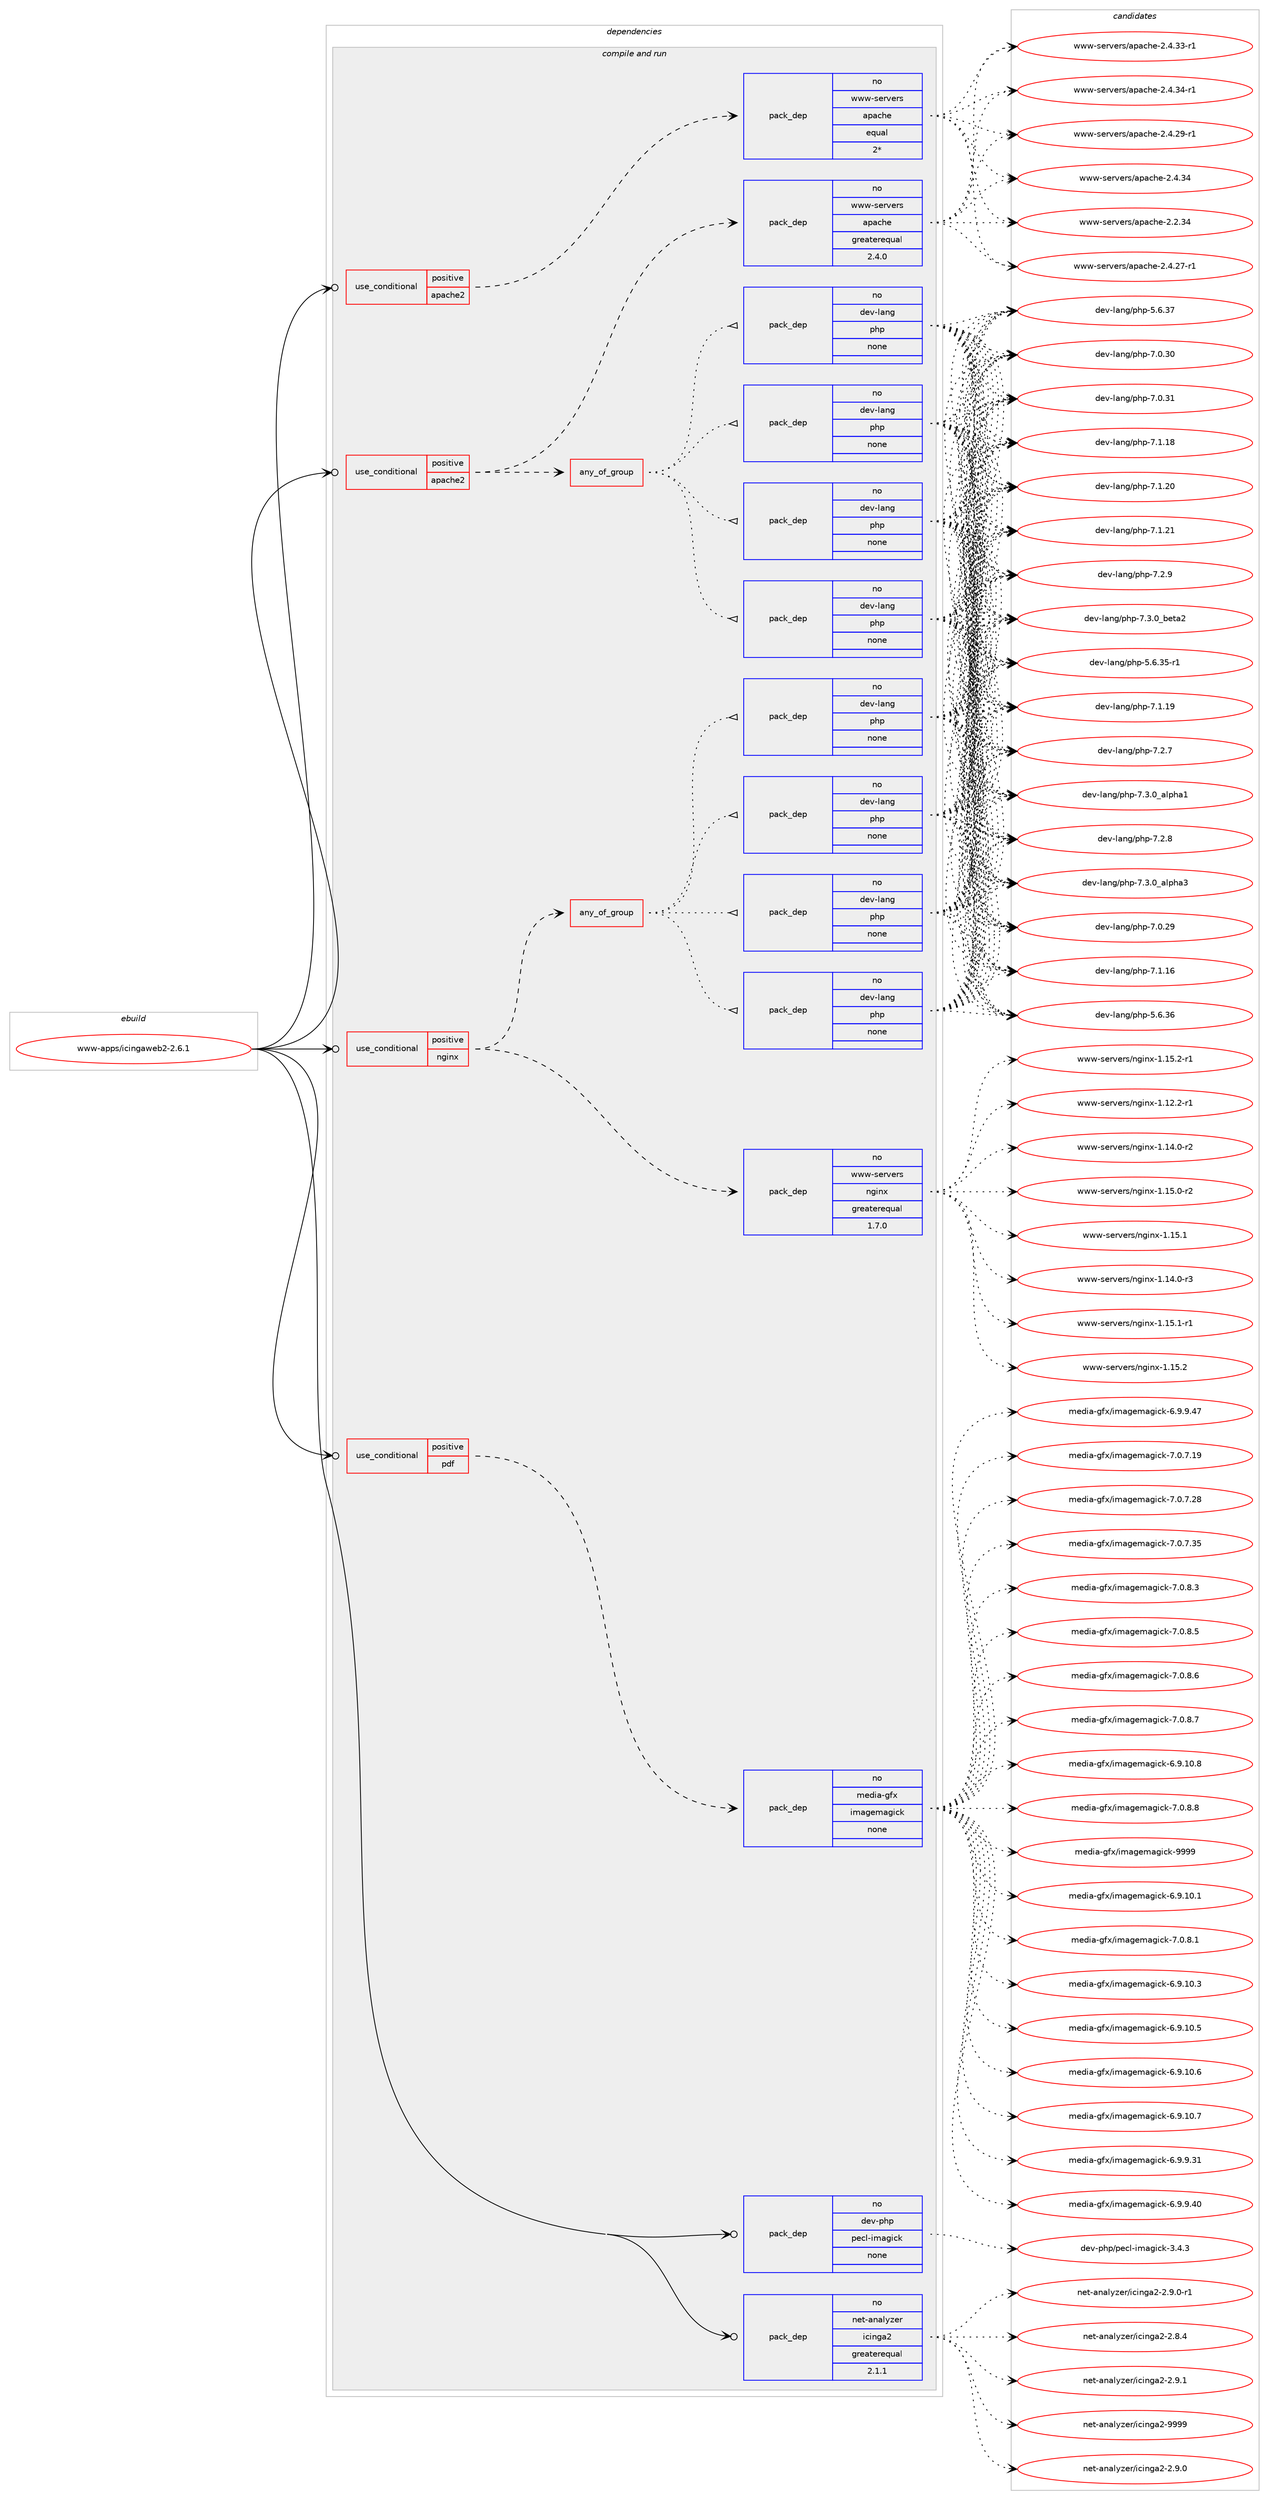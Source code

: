 digraph prolog {

# *************
# Graph options
# *************

newrank=true;
concentrate=true;
compound=true;
graph [rankdir=LR,fontname=Helvetica,fontsize=10,ranksep=1.5];#, ranksep=2.5, nodesep=0.2];
edge  [arrowhead=vee];
node  [fontname=Helvetica,fontsize=10];

# **********
# The ebuild
# **********

subgraph cluster_leftcol {
color=gray;
rank=same;
label=<<i>ebuild</i>>;
id [label="www-apps/icingaweb2-2.6.1", color=red, width=4, href="../www-apps/icingaweb2-2.6.1.svg"];
}

# ****************
# The dependencies
# ****************

subgraph cluster_midcol {
color=gray;
label=<<i>dependencies</i>>;
subgraph cluster_compile {
fillcolor="#eeeeee";
style=filled;
label=<<i>compile</i>>;
}
subgraph cluster_compileandrun {
fillcolor="#eeeeee";
style=filled;
label=<<i>compile and run</i>>;
subgraph cond297 {
dependency2219 [label=<<TABLE BORDER="0" CELLBORDER="1" CELLSPACING="0" CELLPADDING="4"><TR><TD ROWSPAN="3" CELLPADDING="10">use_conditional</TD></TR><TR><TD>positive</TD></TR><TR><TD>apache2</TD></TR></TABLE>>, shape=none, color=red];
subgraph pack1781 {
dependency2220 [label=<<TABLE BORDER="0" CELLBORDER="1" CELLSPACING="0" CELLPADDING="4" WIDTH="220"><TR><TD ROWSPAN="6" CELLPADDING="30">pack_dep</TD></TR><TR><TD WIDTH="110">no</TD></TR><TR><TD>www-servers</TD></TR><TR><TD>apache</TD></TR><TR><TD>equal</TD></TR><TR><TD>2*</TD></TR></TABLE>>, shape=none, color=blue];
}
dependency2219:e -> dependency2220:w [weight=20,style="dashed",arrowhead="vee"];
}
id:e -> dependency2219:w [weight=20,style="solid",arrowhead="odotvee"];
subgraph cond298 {
dependency2221 [label=<<TABLE BORDER="0" CELLBORDER="1" CELLSPACING="0" CELLPADDING="4"><TR><TD ROWSPAN="3" CELLPADDING="10">use_conditional</TD></TR><TR><TD>positive</TD></TR><TR><TD>apache2</TD></TR></TABLE>>, shape=none, color=red];
subgraph pack1782 {
dependency2222 [label=<<TABLE BORDER="0" CELLBORDER="1" CELLSPACING="0" CELLPADDING="4" WIDTH="220"><TR><TD ROWSPAN="6" CELLPADDING="30">pack_dep</TD></TR><TR><TD WIDTH="110">no</TD></TR><TR><TD>www-servers</TD></TR><TR><TD>apache</TD></TR><TR><TD>greaterequal</TD></TR><TR><TD>2.4.0</TD></TR></TABLE>>, shape=none, color=blue];
}
dependency2221:e -> dependency2222:w [weight=20,style="dashed",arrowhead="vee"];
subgraph any143 {
dependency2223 [label=<<TABLE BORDER="0" CELLBORDER="1" CELLSPACING="0" CELLPADDING="4"><TR><TD CELLPADDING="10">any_of_group</TD></TR></TABLE>>, shape=none, color=red];subgraph pack1783 {
dependency2224 [label=<<TABLE BORDER="0" CELLBORDER="1" CELLSPACING="0" CELLPADDING="4" WIDTH="220"><TR><TD ROWSPAN="6" CELLPADDING="30">pack_dep</TD></TR><TR><TD WIDTH="110">no</TD></TR><TR><TD>dev-lang</TD></TR><TR><TD>php</TD></TR><TR><TD>none</TD></TR><TR><TD></TD></TR></TABLE>>, shape=none, color=blue];
}
dependency2223:e -> dependency2224:w [weight=20,style="dotted",arrowhead="oinv"];
subgraph pack1784 {
dependency2225 [label=<<TABLE BORDER="0" CELLBORDER="1" CELLSPACING="0" CELLPADDING="4" WIDTH="220"><TR><TD ROWSPAN="6" CELLPADDING="30">pack_dep</TD></TR><TR><TD WIDTH="110">no</TD></TR><TR><TD>dev-lang</TD></TR><TR><TD>php</TD></TR><TR><TD>none</TD></TR><TR><TD></TD></TR></TABLE>>, shape=none, color=blue];
}
dependency2223:e -> dependency2225:w [weight=20,style="dotted",arrowhead="oinv"];
subgraph pack1785 {
dependency2226 [label=<<TABLE BORDER="0" CELLBORDER="1" CELLSPACING="0" CELLPADDING="4" WIDTH="220"><TR><TD ROWSPAN="6" CELLPADDING="30">pack_dep</TD></TR><TR><TD WIDTH="110">no</TD></TR><TR><TD>dev-lang</TD></TR><TR><TD>php</TD></TR><TR><TD>none</TD></TR><TR><TD></TD></TR></TABLE>>, shape=none, color=blue];
}
dependency2223:e -> dependency2226:w [weight=20,style="dotted",arrowhead="oinv"];
subgraph pack1786 {
dependency2227 [label=<<TABLE BORDER="0" CELLBORDER="1" CELLSPACING="0" CELLPADDING="4" WIDTH="220"><TR><TD ROWSPAN="6" CELLPADDING="30">pack_dep</TD></TR><TR><TD WIDTH="110">no</TD></TR><TR><TD>dev-lang</TD></TR><TR><TD>php</TD></TR><TR><TD>none</TD></TR><TR><TD></TD></TR></TABLE>>, shape=none, color=blue];
}
dependency2223:e -> dependency2227:w [weight=20,style="dotted",arrowhead="oinv"];
}
dependency2221:e -> dependency2223:w [weight=20,style="dashed",arrowhead="vee"];
}
id:e -> dependency2221:w [weight=20,style="solid",arrowhead="odotvee"];
subgraph cond299 {
dependency2228 [label=<<TABLE BORDER="0" CELLBORDER="1" CELLSPACING="0" CELLPADDING="4"><TR><TD ROWSPAN="3" CELLPADDING="10">use_conditional</TD></TR><TR><TD>positive</TD></TR><TR><TD>nginx</TD></TR></TABLE>>, shape=none, color=red];
subgraph pack1787 {
dependency2229 [label=<<TABLE BORDER="0" CELLBORDER="1" CELLSPACING="0" CELLPADDING="4" WIDTH="220"><TR><TD ROWSPAN="6" CELLPADDING="30">pack_dep</TD></TR><TR><TD WIDTH="110">no</TD></TR><TR><TD>www-servers</TD></TR><TR><TD>nginx</TD></TR><TR><TD>greaterequal</TD></TR><TR><TD>1.7.0</TD></TR></TABLE>>, shape=none, color=blue];
}
dependency2228:e -> dependency2229:w [weight=20,style="dashed",arrowhead="vee"];
subgraph any144 {
dependency2230 [label=<<TABLE BORDER="0" CELLBORDER="1" CELLSPACING="0" CELLPADDING="4"><TR><TD CELLPADDING="10">any_of_group</TD></TR></TABLE>>, shape=none, color=red];subgraph pack1788 {
dependency2231 [label=<<TABLE BORDER="0" CELLBORDER="1" CELLSPACING="0" CELLPADDING="4" WIDTH="220"><TR><TD ROWSPAN="6" CELLPADDING="30">pack_dep</TD></TR><TR><TD WIDTH="110">no</TD></TR><TR><TD>dev-lang</TD></TR><TR><TD>php</TD></TR><TR><TD>none</TD></TR><TR><TD></TD></TR></TABLE>>, shape=none, color=blue];
}
dependency2230:e -> dependency2231:w [weight=20,style="dotted",arrowhead="oinv"];
subgraph pack1789 {
dependency2232 [label=<<TABLE BORDER="0" CELLBORDER="1" CELLSPACING="0" CELLPADDING="4" WIDTH="220"><TR><TD ROWSPAN="6" CELLPADDING="30">pack_dep</TD></TR><TR><TD WIDTH="110">no</TD></TR><TR><TD>dev-lang</TD></TR><TR><TD>php</TD></TR><TR><TD>none</TD></TR><TR><TD></TD></TR></TABLE>>, shape=none, color=blue];
}
dependency2230:e -> dependency2232:w [weight=20,style="dotted",arrowhead="oinv"];
subgraph pack1790 {
dependency2233 [label=<<TABLE BORDER="0" CELLBORDER="1" CELLSPACING="0" CELLPADDING="4" WIDTH="220"><TR><TD ROWSPAN="6" CELLPADDING="30">pack_dep</TD></TR><TR><TD WIDTH="110">no</TD></TR><TR><TD>dev-lang</TD></TR><TR><TD>php</TD></TR><TR><TD>none</TD></TR><TR><TD></TD></TR></TABLE>>, shape=none, color=blue];
}
dependency2230:e -> dependency2233:w [weight=20,style="dotted",arrowhead="oinv"];
subgraph pack1791 {
dependency2234 [label=<<TABLE BORDER="0" CELLBORDER="1" CELLSPACING="0" CELLPADDING="4" WIDTH="220"><TR><TD ROWSPAN="6" CELLPADDING="30">pack_dep</TD></TR><TR><TD WIDTH="110">no</TD></TR><TR><TD>dev-lang</TD></TR><TR><TD>php</TD></TR><TR><TD>none</TD></TR><TR><TD></TD></TR></TABLE>>, shape=none, color=blue];
}
dependency2230:e -> dependency2234:w [weight=20,style="dotted",arrowhead="oinv"];
}
dependency2228:e -> dependency2230:w [weight=20,style="dashed",arrowhead="vee"];
}
id:e -> dependency2228:w [weight=20,style="solid",arrowhead="odotvee"];
subgraph cond300 {
dependency2235 [label=<<TABLE BORDER="0" CELLBORDER="1" CELLSPACING="0" CELLPADDING="4"><TR><TD ROWSPAN="3" CELLPADDING="10">use_conditional</TD></TR><TR><TD>positive</TD></TR><TR><TD>pdf</TD></TR></TABLE>>, shape=none, color=red];
subgraph pack1792 {
dependency2236 [label=<<TABLE BORDER="0" CELLBORDER="1" CELLSPACING="0" CELLPADDING="4" WIDTH="220"><TR><TD ROWSPAN="6" CELLPADDING="30">pack_dep</TD></TR><TR><TD WIDTH="110">no</TD></TR><TR><TD>media-gfx</TD></TR><TR><TD>imagemagick</TD></TR><TR><TD>none</TD></TR><TR><TD></TD></TR></TABLE>>, shape=none, color=blue];
}
dependency2235:e -> dependency2236:w [weight=20,style="dashed",arrowhead="vee"];
}
id:e -> dependency2235:w [weight=20,style="solid",arrowhead="odotvee"];
subgraph pack1793 {
dependency2237 [label=<<TABLE BORDER="0" CELLBORDER="1" CELLSPACING="0" CELLPADDING="4" WIDTH="220"><TR><TD ROWSPAN="6" CELLPADDING="30">pack_dep</TD></TR><TR><TD WIDTH="110">no</TD></TR><TR><TD>dev-php</TD></TR><TR><TD>pecl-imagick</TD></TR><TR><TD>none</TD></TR><TR><TD></TD></TR></TABLE>>, shape=none, color=blue];
}
id:e -> dependency2237:w [weight=20,style="solid",arrowhead="odotvee"];
subgraph pack1794 {
dependency2238 [label=<<TABLE BORDER="0" CELLBORDER="1" CELLSPACING="0" CELLPADDING="4" WIDTH="220"><TR><TD ROWSPAN="6" CELLPADDING="30">pack_dep</TD></TR><TR><TD WIDTH="110">no</TD></TR><TR><TD>net-analyzer</TD></TR><TR><TD>icinga2</TD></TR><TR><TD>greaterequal</TD></TR><TR><TD>2.1.1</TD></TR></TABLE>>, shape=none, color=blue];
}
id:e -> dependency2238:w [weight=20,style="solid",arrowhead="odotvee"];
}
subgraph cluster_run {
fillcolor="#eeeeee";
style=filled;
label=<<i>run</i>>;
}
}

# **************
# The candidates
# **************

subgraph cluster_choices {
rank=same;
color=gray;
label=<<i>candidates</i>>;

subgraph choice1781 {
color=black;
nodesep=1;
choice1191191194511510111411810111411547971129799104101455046524650574511449 [label="www-servers/apache-2.4.29-r1", color=red, width=4,href="../www-servers/apache-2.4.29-r1.svg"];
choice119119119451151011141181011141154797112979910410145504652465152 [label="www-servers/apache-2.4.34", color=red, width=4,href="../www-servers/apache-2.4.34.svg"];
choice119119119451151011141181011141154797112979910410145504650465152 [label="www-servers/apache-2.2.34", color=red, width=4,href="../www-servers/apache-2.2.34.svg"];
choice1191191194511510111411810111411547971129799104101455046524650554511449 [label="www-servers/apache-2.4.27-r1", color=red, width=4,href="../www-servers/apache-2.4.27-r1.svg"];
choice1191191194511510111411810111411547971129799104101455046524651514511449 [label="www-servers/apache-2.4.33-r1", color=red, width=4,href="../www-servers/apache-2.4.33-r1.svg"];
choice1191191194511510111411810111411547971129799104101455046524651524511449 [label="www-servers/apache-2.4.34-r1", color=red, width=4,href="../www-servers/apache-2.4.34-r1.svg"];
dependency2220:e -> choice1191191194511510111411810111411547971129799104101455046524650574511449:w [style=dotted,weight="100"];
dependency2220:e -> choice119119119451151011141181011141154797112979910410145504652465152:w [style=dotted,weight="100"];
dependency2220:e -> choice119119119451151011141181011141154797112979910410145504650465152:w [style=dotted,weight="100"];
dependency2220:e -> choice1191191194511510111411810111411547971129799104101455046524650554511449:w [style=dotted,weight="100"];
dependency2220:e -> choice1191191194511510111411810111411547971129799104101455046524651514511449:w [style=dotted,weight="100"];
dependency2220:e -> choice1191191194511510111411810111411547971129799104101455046524651524511449:w [style=dotted,weight="100"];
}
subgraph choice1782 {
color=black;
nodesep=1;
choice1191191194511510111411810111411547971129799104101455046524650574511449 [label="www-servers/apache-2.4.29-r1", color=red, width=4,href="../www-servers/apache-2.4.29-r1.svg"];
choice119119119451151011141181011141154797112979910410145504652465152 [label="www-servers/apache-2.4.34", color=red, width=4,href="../www-servers/apache-2.4.34.svg"];
choice119119119451151011141181011141154797112979910410145504650465152 [label="www-servers/apache-2.2.34", color=red, width=4,href="../www-servers/apache-2.2.34.svg"];
choice1191191194511510111411810111411547971129799104101455046524650554511449 [label="www-servers/apache-2.4.27-r1", color=red, width=4,href="../www-servers/apache-2.4.27-r1.svg"];
choice1191191194511510111411810111411547971129799104101455046524651514511449 [label="www-servers/apache-2.4.33-r1", color=red, width=4,href="../www-servers/apache-2.4.33-r1.svg"];
choice1191191194511510111411810111411547971129799104101455046524651524511449 [label="www-servers/apache-2.4.34-r1", color=red, width=4,href="../www-servers/apache-2.4.34-r1.svg"];
dependency2222:e -> choice1191191194511510111411810111411547971129799104101455046524650574511449:w [style=dotted,weight="100"];
dependency2222:e -> choice119119119451151011141181011141154797112979910410145504652465152:w [style=dotted,weight="100"];
dependency2222:e -> choice119119119451151011141181011141154797112979910410145504650465152:w [style=dotted,weight="100"];
dependency2222:e -> choice1191191194511510111411810111411547971129799104101455046524650554511449:w [style=dotted,weight="100"];
dependency2222:e -> choice1191191194511510111411810111411547971129799104101455046524651514511449:w [style=dotted,weight="100"];
dependency2222:e -> choice1191191194511510111411810111411547971129799104101455046524651524511449:w [style=dotted,weight="100"];
}
subgraph choice1783 {
color=black;
nodesep=1;
choice100101118451089711010347112104112455346544651534511449 [label="dev-lang/php-5.6.35-r1", color=red, width=4,href="../dev-lang/php-5.6.35-r1.svg"];
choice10010111845108971101034711210411245554649464957 [label="dev-lang/php-7.1.19", color=red, width=4,href="../dev-lang/php-7.1.19.svg"];
choice100101118451089711010347112104112455546504655 [label="dev-lang/php-7.2.7", color=red, width=4,href="../dev-lang/php-7.2.7.svg"];
choice10010111845108971101034711210411245554651464895971081121049749 [label="dev-lang/php-7.3.0_alpha1", color=red, width=4,href="../dev-lang/php-7.3.0_alpha1.svg"];
choice100101118451089711010347112104112455546504656 [label="dev-lang/php-7.2.8", color=red, width=4,href="../dev-lang/php-7.2.8.svg"];
choice10010111845108971101034711210411245554651464895971081121049751 [label="dev-lang/php-7.3.0_alpha3", color=red, width=4,href="../dev-lang/php-7.3.0_alpha3.svg"];
choice10010111845108971101034711210411245554648465057 [label="dev-lang/php-7.0.29", color=red, width=4,href="../dev-lang/php-7.0.29.svg"];
choice10010111845108971101034711210411245554649464954 [label="dev-lang/php-7.1.16", color=red, width=4,href="../dev-lang/php-7.1.16.svg"];
choice10010111845108971101034711210411245534654465154 [label="dev-lang/php-5.6.36", color=red, width=4,href="../dev-lang/php-5.6.36.svg"];
choice10010111845108971101034711210411245534654465155 [label="dev-lang/php-5.6.37", color=red, width=4,href="../dev-lang/php-5.6.37.svg"];
choice10010111845108971101034711210411245554648465148 [label="dev-lang/php-7.0.30", color=red, width=4,href="../dev-lang/php-7.0.30.svg"];
choice10010111845108971101034711210411245554648465149 [label="dev-lang/php-7.0.31", color=red, width=4,href="../dev-lang/php-7.0.31.svg"];
choice10010111845108971101034711210411245554649464956 [label="dev-lang/php-7.1.18", color=red, width=4,href="../dev-lang/php-7.1.18.svg"];
choice10010111845108971101034711210411245554649465048 [label="dev-lang/php-7.1.20", color=red, width=4,href="../dev-lang/php-7.1.20.svg"];
choice10010111845108971101034711210411245554649465049 [label="dev-lang/php-7.1.21", color=red, width=4,href="../dev-lang/php-7.1.21.svg"];
choice100101118451089711010347112104112455546504657 [label="dev-lang/php-7.2.9", color=red, width=4,href="../dev-lang/php-7.2.9.svg"];
choice10010111845108971101034711210411245554651464895981011169750 [label="dev-lang/php-7.3.0_beta2", color=red, width=4,href="../dev-lang/php-7.3.0_beta2.svg"];
dependency2224:e -> choice100101118451089711010347112104112455346544651534511449:w [style=dotted,weight="100"];
dependency2224:e -> choice10010111845108971101034711210411245554649464957:w [style=dotted,weight="100"];
dependency2224:e -> choice100101118451089711010347112104112455546504655:w [style=dotted,weight="100"];
dependency2224:e -> choice10010111845108971101034711210411245554651464895971081121049749:w [style=dotted,weight="100"];
dependency2224:e -> choice100101118451089711010347112104112455546504656:w [style=dotted,weight="100"];
dependency2224:e -> choice10010111845108971101034711210411245554651464895971081121049751:w [style=dotted,weight="100"];
dependency2224:e -> choice10010111845108971101034711210411245554648465057:w [style=dotted,weight="100"];
dependency2224:e -> choice10010111845108971101034711210411245554649464954:w [style=dotted,weight="100"];
dependency2224:e -> choice10010111845108971101034711210411245534654465154:w [style=dotted,weight="100"];
dependency2224:e -> choice10010111845108971101034711210411245534654465155:w [style=dotted,weight="100"];
dependency2224:e -> choice10010111845108971101034711210411245554648465148:w [style=dotted,weight="100"];
dependency2224:e -> choice10010111845108971101034711210411245554648465149:w [style=dotted,weight="100"];
dependency2224:e -> choice10010111845108971101034711210411245554649464956:w [style=dotted,weight="100"];
dependency2224:e -> choice10010111845108971101034711210411245554649465048:w [style=dotted,weight="100"];
dependency2224:e -> choice10010111845108971101034711210411245554649465049:w [style=dotted,weight="100"];
dependency2224:e -> choice100101118451089711010347112104112455546504657:w [style=dotted,weight="100"];
dependency2224:e -> choice10010111845108971101034711210411245554651464895981011169750:w [style=dotted,weight="100"];
}
subgraph choice1784 {
color=black;
nodesep=1;
choice100101118451089711010347112104112455346544651534511449 [label="dev-lang/php-5.6.35-r1", color=red, width=4,href="../dev-lang/php-5.6.35-r1.svg"];
choice10010111845108971101034711210411245554649464957 [label="dev-lang/php-7.1.19", color=red, width=4,href="../dev-lang/php-7.1.19.svg"];
choice100101118451089711010347112104112455546504655 [label="dev-lang/php-7.2.7", color=red, width=4,href="../dev-lang/php-7.2.7.svg"];
choice10010111845108971101034711210411245554651464895971081121049749 [label="dev-lang/php-7.3.0_alpha1", color=red, width=4,href="../dev-lang/php-7.3.0_alpha1.svg"];
choice100101118451089711010347112104112455546504656 [label="dev-lang/php-7.2.8", color=red, width=4,href="../dev-lang/php-7.2.8.svg"];
choice10010111845108971101034711210411245554651464895971081121049751 [label="dev-lang/php-7.3.0_alpha3", color=red, width=4,href="../dev-lang/php-7.3.0_alpha3.svg"];
choice10010111845108971101034711210411245554648465057 [label="dev-lang/php-7.0.29", color=red, width=4,href="../dev-lang/php-7.0.29.svg"];
choice10010111845108971101034711210411245554649464954 [label="dev-lang/php-7.1.16", color=red, width=4,href="../dev-lang/php-7.1.16.svg"];
choice10010111845108971101034711210411245534654465154 [label="dev-lang/php-5.6.36", color=red, width=4,href="../dev-lang/php-5.6.36.svg"];
choice10010111845108971101034711210411245534654465155 [label="dev-lang/php-5.6.37", color=red, width=4,href="../dev-lang/php-5.6.37.svg"];
choice10010111845108971101034711210411245554648465148 [label="dev-lang/php-7.0.30", color=red, width=4,href="../dev-lang/php-7.0.30.svg"];
choice10010111845108971101034711210411245554648465149 [label="dev-lang/php-7.0.31", color=red, width=4,href="../dev-lang/php-7.0.31.svg"];
choice10010111845108971101034711210411245554649464956 [label="dev-lang/php-7.1.18", color=red, width=4,href="../dev-lang/php-7.1.18.svg"];
choice10010111845108971101034711210411245554649465048 [label="dev-lang/php-7.1.20", color=red, width=4,href="../dev-lang/php-7.1.20.svg"];
choice10010111845108971101034711210411245554649465049 [label="dev-lang/php-7.1.21", color=red, width=4,href="../dev-lang/php-7.1.21.svg"];
choice100101118451089711010347112104112455546504657 [label="dev-lang/php-7.2.9", color=red, width=4,href="../dev-lang/php-7.2.9.svg"];
choice10010111845108971101034711210411245554651464895981011169750 [label="dev-lang/php-7.3.0_beta2", color=red, width=4,href="../dev-lang/php-7.3.0_beta2.svg"];
dependency2225:e -> choice100101118451089711010347112104112455346544651534511449:w [style=dotted,weight="100"];
dependency2225:e -> choice10010111845108971101034711210411245554649464957:w [style=dotted,weight="100"];
dependency2225:e -> choice100101118451089711010347112104112455546504655:w [style=dotted,weight="100"];
dependency2225:e -> choice10010111845108971101034711210411245554651464895971081121049749:w [style=dotted,weight="100"];
dependency2225:e -> choice100101118451089711010347112104112455546504656:w [style=dotted,weight="100"];
dependency2225:e -> choice10010111845108971101034711210411245554651464895971081121049751:w [style=dotted,weight="100"];
dependency2225:e -> choice10010111845108971101034711210411245554648465057:w [style=dotted,weight="100"];
dependency2225:e -> choice10010111845108971101034711210411245554649464954:w [style=dotted,weight="100"];
dependency2225:e -> choice10010111845108971101034711210411245534654465154:w [style=dotted,weight="100"];
dependency2225:e -> choice10010111845108971101034711210411245534654465155:w [style=dotted,weight="100"];
dependency2225:e -> choice10010111845108971101034711210411245554648465148:w [style=dotted,weight="100"];
dependency2225:e -> choice10010111845108971101034711210411245554648465149:w [style=dotted,weight="100"];
dependency2225:e -> choice10010111845108971101034711210411245554649464956:w [style=dotted,weight="100"];
dependency2225:e -> choice10010111845108971101034711210411245554649465048:w [style=dotted,weight="100"];
dependency2225:e -> choice10010111845108971101034711210411245554649465049:w [style=dotted,weight="100"];
dependency2225:e -> choice100101118451089711010347112104112455546504657:w [style=dotted,weight="100"];
dependency2225:e -> choice10010111845108971101034711210411245554651464895981011169750:w [style=dotted,weight="100"];
}
subgraph choice1785 {
color=black;
nodesep=1;
choice100101118451089711010347112104112455346544651534511449 [label="dev-lang/php-5.6.35-r1", color=red, width=4,href="../dev-lang/php-5.6.35-r1.svg"];
choice10010111845108971101034711210411245554649464957 [label="dev-lang/php-7.1.19", color=red, width=4,href="../dev-lang/php-7.1.19.svg"];
choice100101118451089711010347112104112455546504655 [label="dev-lang/php-7.2.7", color=red, width=4,href="../dev-lang/php-7.2.7.svg"];
choice10010111845108971101034711210411245554651464895971081121049749 [label="dev-lang/php-7.3.0_alpha1", color=red, width=4,href="../dev-lang/php-7.3.0_alpha1.svg"];
choice100101118451089711010347112104112455546504656 [label="dev-lang/php-7.2.8", color=red, width=4,href="../dev-lang/php-7.2.8.svg"];
choice10010111845108971101034711210411245554651464895971081121049751 [label="dev-lang/php-7.3.0_alpha3", color=red, width=4,href="../dev-lang/php-7.3.0_alpha3.svg"];
choice10010111845108971101034711210411245554648465057 [label="dev-lang/php-7.0.29", color=red, width=4,href="../dev-lang/php-7.0.29.svg"];
choice10010111845108971101034711210411245554649464954 [label="dev-lang/php-7.1.16", color=red, width=4,href="../dev-lang/php-7.1.16.svg"];
choice10010111845108971101034711210411245534654465154 [label="dev-lang/php-5.6.36", color=red, width=4,href="../dev-lang/php-5.6.36.svg"];
choice10010111845108971101034711210411245534654465155 [label="dev-lang/php-5.6.37", color=red, width=4,href="../dev-lang/php-5.6.37.svg"];
choice10010111845108971101034711210411245554648465148 [label="dev-lang/php-7.0.30", color=red, width=4,href="../dev-lang/php-7.0.30.svg"];
choice10010111845108971101034711210411245554648465149 [label="dev-lang/php-7.0.31", color=red, width=4,href="../dev-lang/php-7.0.31.svg"];
choice10010111845108971101034711210411245554649464956 [label="dev-lang/php-7.1.18", color=red, width=4,href="../dev-lang/php-7.1.18.svg"];
choice10010111845108971101034711210411245554649465048 [label="dev-lang/php-7.1.20", color=red, width=4,href="../dev-lang/php-7.1.20.svg"];
choice10010111845108971101034711210411245554649465049 [label="dev-lang/php-7.1.21", color=red, width=4,href="../dev-lang/php-7.1.21.svg"];
choice100101118451089711010347112104112455546504657 [label="dev-lang/php-7.2.9", color=red, width=4,href="../dev-lang/php-7.2.9.svg"];
choice10010111845108971101034711210411245554651464895981011169750 [label="dev-lang/php-7.3.0_beta2", color=red, width=4,href="../dev-lang/php-7.3.0_beta2.svg"];
dependency2226:e -> choice100101118451089711010347112104112455346544651534511449:w [style=dotted,weight="100"];
dependency2226:e -> choice10010111845108971101034711210411245554649464957:w [style=dotted,weight="100"];
dependency2226:e -> choice100101118451089711010347112104112455546504655:w [style=dotted,weight="100"];
dependency2226:e -> choice10010111845108971101034711210411245554651464895971081121049749:w [style=dotted,weight="100"];
dependency2226:e -> choice100101118451089711010347112104112455546504656:w [style=dotted,weight="100"];
dependency2226:e -> choice10010111845108971101034711210411245554651464895971081121049751:w [style=dotted,weight="100"];
dependency2226:e -> choice10010111845108971101034711210411245554648465057:w [style=dotted,weight="100"];
dependency2226:e -> choice10010111845108971101034711210411245554649464954:w [style=dotted,weight="100"];
dependency2226:e -> choice10010111845108971101034711210411245534654465154:w [style=dotted,weight="100"];
dependency2226:e -> choice10010111845108971101034711210411245534654465155:w [style=dotted,weight="100"];
dependency2226:e -> choice10010111845108971101034711210411245554648465148:w [style=dotted,weight="100"];
dependency2226:e -> choice10010111845108971101034711210411245554648465149:w [style=dotted,weight="100"];
dependency2226:e -> choice10010111845108971101034711210411245554649464956:w [style=dotted,weight="100"];
dependency2226:e -> choice10010111845108971101034711210411245554649465048:w [style=dotted,weight="100"];
dependency2226:e -> choice10010111845108971101034711210411245554649465049:w [style=dotted,weight="100"];
dependency2226:e -> choice100101118451089711010347112104112455546504657:w [style=dotted,weight="100"];
dependency2226:e -> choice10010111845108971101034711210411245554651464895981011169750:w [style=dotted,weight="100"];
}
subgraph choice1786 {
color=black;
nodesep=1;
choice100101118451089711010347112104112455346544651534511449 [label="dev-lang/php-5.6.35-r1", color=red, width=4,href="../dev-lang/php-5.6.35-r1.svg"];
choice10010111845108971101034711210411245554649464957 [label="dev-lang/php-7.1.19", color=red, width=4,href="../dev-lang/php-7.1.19.svg"];
choice100101118451089711010347112104112455546504655 [label="dev-lang/php-7.2.7", color=red, width=4,href="../dev-lang/php-7.2.7.svg"];
choice10010111845108971101034711210411245554651464895971081121049749 [label="dev-lang/php-7.3.0_alpha1", color=red, width=4,href="../dev-lang/php-7.3.0_alpha1.svg"];
choice100101118451089711010347112104112455546504656 [label="dev-lang/php-7.2.8", color=red, width=4,href="../dev-lang/php-7.2.8.svg"];
choice10010111845108971101034711210411245554651464895971081121049751 [label="dev-lang/php-7.3.0_alpha3", color=red, width=4,href="../dev-lang/php-7.3.0_alpha3.svg"];
choice10010111845108971101034711210411245554648465057 [label="dev-lang/php-7.0.29", color=red, width=4,href="../dev-lang/php-7.0.29.svg"];
choice10010111845108971101034711210411245554649464954 [label="dev-lang/php-7.1.16", color=red, width=4,href="../dev-lang/php-7.1.16.svg"];
choice10010111845108971101034711210411245534654465154 [label="dev-lang/php-5.6.36", color=red, width=4,href="../dev-lang/php-5.6.36.svg"];
choice10010111845108971101034711210411245534654465155 [label="dev-lang/php-5.6.37", color=red, width=4,href="../dev-lang/php-5.6.37.svg"];
choice10010111845108971101034711210411245554648465148 [label="dev-lang/php-7.0.30", color=red, width=4,href="../dev-lang/php-7.0.30.svg"];
choice10010111845108971101034711210411245554648465149 [label="dev-lang/php-7.0.31", color=red, width=4,href="../dev-lang/php-7.0.31.svg"];
choice10010111845108971101034711210411245554649464956 [label="dev-lang/php-7.1.18", color=red, width=4,href="../dev-lang/php-7.1.18.svg"];
choice10010111845108971101034711210411245554649465048 [label="dev-lang/php-7.1.20", color=red, width=4,href="../dev-lang/php-7.1.20.svg"];
choice10010111845108971101034711210411245554649465049 [label="dev-lang/php-7.1.21", color=red, width=4,href="../dev-lang/php-7.1.21.svg"];
choice100101118451089711010347112104112455546504657 [label="dev-lang/php-7.2.9", color=red, width=4,href="../dev-lang/php-7.2.9.svg"];
choice10010111845108971101034711210411245554651464895981011169750 [label="dev-lang/php-7.3.0_beta2", color=red, width=4,href="../dev-lang/php-7.3.0_beta2.svg"];
dependency2227:e -> choice100101118451089711010347112104112455346544651534511449:w [style=dotted,weight="100"];
dependency2227:e -> choice10010111845108971101034711210411245554649464957:w [style=dotted,weight="100"];
dependency2227:e -> choice100101118451089711010347112104112455546504655:w [style=dotted,weight="100"];
dependency2227:e -> choice10010111845108971101034711210411245554651464895971081121049749:w [style=dotted,weight="100"];
dependency2227:e -> choice100101118451089711010347112104112455546504656:w [style=dotted,weight="100"];
dependency2227:e -> choice10010111845108971101034711210411245554651464895971081121049751:w [style=dotted,weight="100"];
dependency2227:e -> choice10010111845108971101034711210411245554648465057:w [style=dotted,weight="100"];
dependency2227:e -> choice10010111845108971101034711210411245554649464954:w [style=dotted,weight="100"];
dependency2227:e -> choice10010111845108971101034711210411245534654465154:w [style=dotted,weight="100"];
dependency2227:e -> choice10010111845108971101034711210411245534654465155:w [style=dotted,weight="100"];
dependency2227:e -> choice10010111845108971101034711210411245554648465148:w [style=dotted,weight="100"];
dependency2227:e -> choice10010111845108971101034711210411245554648465149:w [style=dotted,weight="100"];
dependency2227:e -> choice10010111845108971101034711210411245554649464956:w [style=dotted,weight="100"];
dependency2227:e -> choice10010111845108971101034711210411245554649465048:w [style=dotted,weight="100"];
dependency2227:e -> choice10010111845108971101034711210411245554649465049:w [style=dotted,weight="100"];
dependency2227:e -> choice100101118451089711010347112104112455546504657:w [style=dotted,weight="100"];
dependency2227:e -> choice10010111845108971101034711210411245554651464895981011169750:w [style=dotted,weight="100"];
}
subgraph choice1787 {
color=black;
nodesep=1;
choice1191191194511510111411810111411547110103105110120454946495046504511449 [label="www-servers/nginx-1.12.2-r1", color=red, width=4,href="../www-servers/nginx-1.12.2-r1.svg"];
choice1191191194511510111411810111411547110103105110120454946495246484511450 [label="www-servers/nginx-1.14.0-r2", color=red, width=4,href="../www-servers/nginx-1.14.0-r2.svg"];
choice1191191194511510111411810111411547110103105110120454946495346484511450 [label="www-servers/nginx-1.15.0-r2", color=red, width=4,href="../www-servers/nginx-1.15.0-r2.svg"];
choice119119119451151011141181011141154711010310511012045494649534649 [label="www-servers/nginx-1.15.1", color=red, width=4,href="../www-servers/nginx-1.15.1.svg"];
choice1191191194511510111411810111411547110103105110120454946495246484511451 [label="www-servers/nginx-1.14.0-r3", color=red, width=4,href="../www-servers/nginx-1.14.0-r3.svg"];
choice1191191194511510111411810111411547110103105110120454946495346494511449 [label="www-servers/nginx-1.15.1-r1", color=red, width=4,href="../www-servers/nginx-1.15.1-r1.svg"];
choice119119119451151011141181011141154711010310511012045494649534650 [label="www-servers/nginx-1.15.2", color=red, width=4,href="../www-servers/nginx-1.15.2.svg"];
choice1191191194511510111411810111411547110103105110120454946495346504511449 [label="www-servers/nginx-1.15.2-r1", color=red, width=4,href="../www-servers/nginx-1.15.2-r1.svg"];
dependency2229:e -> choice1191191194511510111411810111411547110103105110120454946495046504511449:w [style=dotted,weight="100"];
dependency2229:e -> choice1191191194511510111411810111411547110103105110120454946495246484511450:w [style=dotted,weight="100"];
dependency2229:e -> choice1191191194511510111411810111411547110103105110120454946495346484511450:w [style=dotted,weight="100"];
dependency2229:e -> choice119119119451151011141181011141154711010310511012045494649534649:w [style=dotted,weight="100"];
dependency2229:e -> choice1191191194511510111411810111411547110103105110120454946495246484511451:w [style=dotted,weight="100"];
dependency2229:e -> choice1191191194511510111411810111411547110103105110120454946495346494511449:w [style=dotted,weight="100"];
dependency2229:e -> choice119119119451151011141181011141154711010310511012045494649534650:w [style=dotted,weight="100"];
dependency2229:e -> choice1191191194511510111411810111411547110103105110120454946495346504511449:w [style=dotted,weight="100"];
}
subgraph choice1788 {
color=black;
nodesep=1;
choice100101118451089711010347112104112455346544651534511449 [label="dev-lang/php-5.6.35-r1", color=red, width=4,href="../dev-lang/php-5.6.35-r1.svg"];
choice10010111845108971101034711210411245554649464957 [label="dev-lang/php-7.1.19", color=red, width=4,href="../dev-lang/php-7.1.19.svg"];
choice100101118451089711010347112104112455546504655 [label="dev-lang/php-7.2.7", color=red, width=4,href="../dev-lang/php-7.2.7.svg"];
choice10010111845108971101034711210411245554651464895971081121049749 [label="dev-lang/php-7.3.0_alpha1", color=red, width=4,href="../dev-lang/php-7.3.0_alpha1.svg"];
choice100101118451089711010347112104112455546504656 [label="dev-lang/php-7.2.8", color=red, width=4,href="../dev-lang/php-7.2.8.svg"];
choice10010111845108971101034711210411245554651464895971081121049751 [label="dev-lang/php-7.3.0_alpha3", color=red, width=4,href="../dev-lang/php-7.3.0_alpha3.svg"];
choice10010111845108971101034711210411245554648465057 [label="dev-lang/php-7.0.29", color=red, width=4,href="../dev-lang/php-7.0.29.svg"];
choice10010111845108971101034711210411245554649464954 [label="dev-lang/php-7.1.16", color=red, width=4,href="../dev-lang/php-7.1.16.svg"];
choice10010111845108971101034711210411245534654465154 [label="dev-lang/php-5.6.36", color=red, width=4,href="../dev-lang/php-5.6.36.svg"];
choice10010111845108971101034711210411245534654465155 [label="dev-lang/php-5.6.37", color=red, width=4,href="../dev-lang/php-5.6.37.svg"];
choice10010111845108971101034711210411245554648465148 [label="dev-lang/php-7.0.30", color=red, width=4,href="../dev-lang/php-7.0.30.svg"];
choice10010111845108971101034711210411245554648465149 [label="dev-lang/php-7.0.31", color=red, width=4,href="../dev-lang/php-7.0.31.svg"];
choice10010111845108971101034711210411245554649464956 [label="dev-lang/php-7.1.18", color=red, width=4,href="../dev-lang/php-7.1.18.svg"];
choice10010111845108971101034711210411245554649465048 [label="dev-lang/php-7.1.20", color=red, width=4,href="../dev-lang/php-7.1.20.svg"];
choice10010111845108971101034711210411245554649465049 [label="dev-lang/php-7.1.21", color=red, width=4,href="../dev-lang/php-7.1.21.svg"];
choice100101118451089711010347112104112455546504657 [label="dev-lang/php-7.2.9", color=red, width=4,href="../dev-lang/php-7.2.9.svg"];
choice10010111845108971101034711210411245554651464895981011169750 [label="dev-lang/php-7.3.0_beta2", color=red, width=4,href="../dev-lang/php-7.3.0_beta2.svg"];
dependency2231:e -> choice100101118451089711010347112104112455346544651534511449:w [style=dotted,weight="100"];
dependency2231:e -> choice10010111845108971101034711210411245554649464957:w [style=dotted,weight="100"];
dependency2231:e -> choice100101118451089711010347112104112455546504655:w [style=dotted,weight="100"];
dependency2231:e -> choice10010111845108971101034711210411245554651464895971081121049749:w [style=dotted,weight="100"];
dependency2231:e -> choice100101118451089711010347112104112455546504656:w [style=dotted,weight="100"];
dependency2231:e -> choice10010111845108971101034711210411245554651464895971081121049751:w [style=dotted,weight="100"];
dependency2231:e -> choice10010111845108971101034711210411245554648465057:w [style=dotted,weight="100"];
dependency2231:e -> choice10010111845108971101034711210411245554649464954:w [style=dotted,weight="100"];
dependency2231:e -> choice10010111845108971101034711210411245534654465154:w [style=dotted,weight="100"];
dependency2231:e -> choice10010111845108971101034711210411245534654465155:w [style=dotted,weight="100"];
dependency2231:e -> choice10010111845108971101034711210411245554648465148:w [style=dotted,weight="100"];
dependency2231:e -> choice10010111845108971101034711210411245554648465149:w [style=dotted,weight="100"];
dependency2231:e -> choice10010111845108971101034711210411245554649464956:w [style=dotted,weight="100"];
dependency2231:e -> choice10010111845108971101034711210411245554649465048:w [style=dotted,weight="100"];
dependency2231:e -> choice10010111845108971101034711210411245554649465049:w [style=dotted,weight="100"];
dependency2231:e -> choice100101118451089711010347112104112455546504657:w [style=dotted,weight="100"];
dependency2231:e -> choice10010111845108971101034711210411245554651464895981011169750:w [style=dotted,weight="100"];
}
subgraph choice1789 {
color=black;
nodesep=1;
choice100101118451089711010347112104112455346544651534511449 [label="dev-lang/php-5.6.35-r1", color=red, width=4,href="../dev-lang/php-5.6.35-r1.svg"];
choice10010111845108971101034711210411245554649464957 [label="dev-lang/php-7.1.19", color=red, width=4,href="../dev-lang/php-7.1.19.svg"];
choice100101118451089711010347112104112455546504655 [label="dev-lang/php-7.2.7", color=red, width=4,href="../dev-lang/php-7.2.7.svg"];
choice10010111845108971101034711210411245554651464895971081121049749 [label="dev-lang/php-7.3.0_alpha1", color=red, width=4,href="../dev-lang/php-7.3.0_alpha1.svg"];
choice100101118451089711010347112104112455546504656 [label="dev-lang/php-7.2.8", color=red, width=4,href="../dev-lang/php-7.2.8.svg"];
choice10010111845108971101034711210411245554651464895971081121049751 [label="dev-lang/php-7.3.0_alpha3", color=red, width=4,href="../dev-lang/php-7.3.0_alpha3.svg"];
choice10010111845108971101034711210411245554648465057 [label="dev-lang/php-7.0.29", color=red, width=4,href="../dev-lang/php-7.0.29.svg"];
choice10010111845108971101034711210411245554649464954 [label="dev-lang/php-7.1.16", color=red, width=4,href="../dev-lang/php-7.1.16.svg"];
choice10010111845108971101034711210411245534654465154 [label="dev-lang/php-5.6.36", color=red, width=4,href="../dev-lang/php-5.6.36.svg"];
choice10010111845108971101034711210411245534654465155 [label="dev-lang/php-5.6.37", color=red, width=4,href="../dev-lang/php-5.6.37.svg"];
choice10010111845108971101034711210411245554648465148 [label="dev-lang/php-7.0.30", color=red, width=4,href="../dev-lang/php-7.0.30.svg"];
choice10010111845108971101034711210411245554648465149 [label="dev-lang/php-7.0.31", color=red, width=4,href="../dev-lang/php-7.0.31.svg"];
choice10010111845108971101034711210411245554649464956 [label="dev-lang/php-7.1.18", color=red, width=4,href="../dev-lang/php-7.1.18.svg"];
choice10010111845108971101034711210411245554649465048 [label="dev-lang/php-7.1.20", color=red, width=4,href="../dev-lang/php-7.1.20.svg"];
choice10010111845108971101034711210411245554649465049 [label="dev-lang/php-7.1.21", color=red, width=4,href="../dev-lang/php-7.1.21.svg"];
choice100101118451089711010347112104112455546504657 [label="dev-lang/php-7.2.9", color=red, width=4,href="../dev-lang/php-7.2.9.svg"];
choice10010111845108971101034711210411245554651464895981011169750 [label="dev-lang/php-7.3.0_beta2", color=red, width=4,href="../dev-lang/php-7.3.0_beta2.svg"];
dependency2232:e -> choice100101118451089711010347112104112455346544651534511449:w [style=dotted,weight="100"];
dependency2232:e -> choice10010111845108971101034711210411245554649464957:w [style=dotted,weight="100"];
dependency2232:e -> choice100101118451089711010347112104112455546504655:w [style=dotted,weight="100"];
dependency2232:e -> choice10010111845108971101034711210411245554651464895971081121049749:w [style=dotted,weight="100"];
dependency2232:e -> choice100101118451089711010347112104112455546504656:w [style=dotted,weight="100"];
dependency2232:e -> choice10010111845108971101034711210411245554651464895971081121049751:w [style=dotted,weight="100"];
dependency2232:e -> choice10010111845108971101034711210411245554648465057:w [style=dotted,weight="100"];
dependency2232:e -> choice10010111845108971101034711210411245554649464954:w [style=dotted,weight="100"];
dependency2232:e -> choice10010111845108971101034711210411245534654465154:w [style=dotted,weight="100"];
dependency2232:e -> choice10010111845108971101034711210411245534654465155:w [style=dotted,weight="100"];
dependency2232:e -> choice10010111845108971101034711210411245554648465148:w [style=dotted,weight="100"];
dependency2232:e -> choice10010111845108971101034711210411245554648465149:w [style=dotted,weight="100"];
dependency2232:e -> choice10010111845108971101034711210411245554649464956:w [style=dotted,weight="100"];
dependency2232:e -> choice10010111845108971101034711210411245554649465048:w [style=dotted,weight="100"];
dependency2232:e -> choice10010111845108971101034711210411245554649465049:w [style=dotted,weight="100"];
dependency2232:e -> choice100101118451089711010347112104112455546504657:w [style=dotted,weight="100"];
dependency2232:e -> choice10010111845108971101034711210411245554651464895981011169750:w [style=dotted,weight="100"];
}
subgraph choice1790 {
color=black;
nodesep=1;
choice100101118451089711010347112104112455346544651534511449 [label="dev-lang/php-5.6.35-r1", color=red, width=4,href="../dev-lang/php-5.6.35-r1.svg"];
choice10010111845108971101034711210411245554649464957 [label="dev-lang/php-7.1.19", color=red, width=4,href="../dev-lang/php-7.1.19.svg"];
choice100101118451089711010347112104112455546504655 [label="dev-lang/php-7.2.7", color=red, width=4,href="../dev-lang/php-7.2.7.svg"];
choice10010111845108971101034711210411245554651464895971081121049749 [label="dev-lang/php-7.3.0_alpha1", color=red, width=4,href="../dev-lang/php-7.3.0_alpha1.svg"];
choice100101118451089711010347112104112455546504656 [label="dev-lang/php-7.2.8", color=red, width=4,href="../dev-lang/php-7.2.8.svg"];
choice10010111845108971101034711210411245554651464895971081121049751 [label="dev-lang/php-7.3.0_alpha3", color=red, width=4,href="../dev-lang/php-7.3.0_alpha3.svg"];
choice10010111845108971101034711210411245554648465057 [label="dev-lang/php-7.0.29", color=red, width=4,href="../dev-lang/php-7.0.29.svg"];
choice10010111845108971101034711210411245554649464954 [label="dev-lang/php-7.1.16", color=red, width=4,href="../dev-lang/php-7.1.16.svg"];
choice10010111845108971101034711210411245534654465154 [label="dev-lang/php-5.6.36", color=red, width=4,href="../dev-lang/php-5.6.36.svg"];
choice10010111845108971101034711210411245534654465155 [label="dev-lang/php-5.6.37", color=red, width=4,href="../dev-lang/php-5.6.37.svg"];
choice10010111845108971101034711210411245554648465148 [label="dev-lang/php-7.0.30", color=red, width=4,href="../dev-lang/php-7.0.30.svg"];
choice10010111845108971101034711210411245554648465149 [label="dev-lang/php-7.0.31", color=red, width=4,href="../dev-lang/php-7.0.31.svg"];
choice10010111845108971101034711210411245554649464956 [label="dev-lang/php-7.1.18", color=red, width=4,href="../dev-lang/php-7.1.18.svg"];
choice10010111845108971101034711210411245554649465048 [label="dev-lang/php-7.1.20", color=red, width=4,href="../dev-lang/php-7.1.20.svg"];
choice10010111845108971101034711210411245554649465049 [label="dev-lang/php-7.1.21", color=red, width=4,href="../dev-lang/php-7.1.21.svg"];
choice100101118451089711010347112104112455546504657 [label="dev-lang/php-7.2.9", color=red, width=4,href="../dev-lang/php-7.2.9.svg"];
choice10010111845108971101034711210411245554651464895981011169750 [label="dev-lang/php-7.3.0_beta2", color=red, width=4,href="../dev-lang/php-7.3.0_beta2.svg"];
dependency2233:e -> choice100101118451089711010347112104112455346544651534511449:w [style=dotted,weight="100"];
dependency2233:e -> choice10010111845108971101034711210411245554649464957:w [style=dotted,weight="100"];
dependency2233:e -> choice100101118451089711010347112104112455546504655:w [style=dotted,weight="100"];
dependency2233:e -> choice10010111845108971101034711210411245554651464895971081121049749:w [style=dotted,weight="100"];
dependency2233:e -> choice100101118451089711010347112104112455546504656:w [style=dotted,weight="100"];
dependency2233:e -> choice10010111845108971101034711210411245554651464895971081121049751:w [style=dotted,weight="100"];
dependency2233:e -> choice10010111845108971101034711210411245554648465057:w [style=dotted,weight="100"];
dependency2233:e -> choice10010111845108971101034711210411245554649464954:w [style=dotted,weight="100"];
dependency2233:e -> choice10010111845108971101034711210411245534654465154:w [style=dotted,weight="100"];
dependency2233:e -> choice10010111845108971101034711210411245534654465155:w [style=dotted,weight="100"];
dependency2233:e -> choice10010111845108971101034711210411245554648465148:w [style=dotted,weight="100"];
dependency2233:e -> choice10010111845108971101034711210411245554648465149:w [style=dotted,weight="100"];
dependency2233:e -> choice10010111845108971101034711210411245554649464956:w [style=dotted,weight="100"];
dependency2233:e -> choice10010111845108971101034711210411245554649465048:w [style=dotted,weight="100"];
dependency2233:e -> choice10010111845108971101034711210411245554649465049:w [style=dotted,weight="100"];
dependency2233:e -> choice100101118451089711010347112104112455546504657:w [style=dotted,weight="100"];
dependency2233:e -> choice10010111845108971101034711210411245554651464895981011169750:w [style=dotted,weight="100"];
}
subgraph choice1791 {
color=black;
nodesep=1;
choice100101118451089711010347112104112455346544651534511449 [label="dev-lang/php-5.6.35-r1", color=red, width=4,href="../dev-lang/php-5.6.35-r1.svg"];
choice10010111845108971101034711210411245554649464957 [label="dev-lang/php-7.1.19", color=red, width=4,href="../dev-lang/php-7.1.19.svg"];
choice100101118451089711010347112104112455546504655 [label="dev-lang/php-7.2.7", color=red, width=4,href="../dev-lang/php-7.2.7.svg"];
choice10010111845108971101034711210411245554651464895971081121049749 [label="dev-lang/php-7.3.0_alpha1", color=red, width=4,href="../dev-lang/php-7.3.0_alpha1.svg"];
choice100101118451089711010347112104112455546504656 [label="dev-lang/php-7.2.8", color=red, width=4,href="../dev-lang/php-7.2.8.svg"];
choice10010111845108971101034711210411245554651464895971081121049751 [label="dev-lang/php-7.3.0_alpha3", color=red, width=4,href="../dev-lang/php-7.3.0_alpha3.svg"];
choice10010111845108971101034711210411245554648465057 [label="dev-lang/php-7.0.29", color=red, width=4,href="../dev-lang/php-7.0.29.svg"];
choice10010111845108971101034711210411245554649464954 [label="dev-lang/php-7.1.16", color=red, width=4,href="../dev-lang/php-7.1.16.svg"];
choice10010111845108971101034711210411245534654465154 [label="dev-lang/php-5.6.36", color=red, width=4,href="../dev-lang/php-5.6.36.svg"];
choice10010111845108971101034711210411245534654465155 [label="dev-lang/php-5.6.37", color=red, width=4,href="../dev-lang/php-5.6.37.svg"];
choice10010111845108971101034711210411245554648465148 [label="dev-lang/php-7.0.30", color=red, width=4,href="../dev-lang/php-7.0.30.svg"];
choice10010111845108971101034711210411245554648465149 [label="dev-lang/php-7.0.31", color=red, width=4,href="../dev-lang/php-7.0.31.svg"];
choice10010111845108971101034711210411245554649464956 [label="dev-lang/php-7.1.18", color=red, width=4,href="../dev-lang/php-7.1.18.svg"];
choice10010111845108971101034711210411245554649465048 [label="dev-lang/php-7.1.20", color=red, width=4,href="../dev-lang/php-7.1.20.svg"];
choice10010111845108971101034711210411245554649465049 [label="dev-lang/php-7.1.21", color=red, width=4,href="../dev-lang/php-7.1.21.svg"];
choice100101118451089711010347112104112455546504657 [label="dev-lang/php-7.2.9", color=red, width=4,href="../dev-lang/php-7.2.9.svg"];
choice10010111845108971101034711210411245554651464895981011169750 [label="dev-lang/php-7.3.0_beta2", color=red, width=4,href="../dev-lang/php-7.3.0_beta2.svg"];
dependency2234:e -> choice100101118451089711010347112104112455346544651534511449:w [style=dotted,weight="100"];
dependency2234:e -> choice10010111845108971101034711210411245554649464957:w [style=dotted,weight="100"];
dependency2234:e -> choice100101118451089711010347112104112455546504655:w [style=dotted,weight="100"];
dependency2234:e -> choice10010111845108971101034711210411245554651464895971081121049749:w [style=dotted,weight="100"];
dependency2234:e -> choice100101118451089711010347112104112455546504656:w [style=dotted,weight="100"];
dependency2234:e -> choice10010111845108971101034711210411245554651464895971081121049751:w [style=dotted,weight="100"];
dependency2234:e -> choice10010111845108971101034711210411245554648465057:w [style=dotted,weight="100"];
dependency2234:e -> choice10010111845108971101034711210411245554649464954:w [style=dotted,weight="100"];
dependency2234:e -> choice10010111845108971101034711210411245534654465154:w [style=dotted,weight="100"];
dependency2234:e -> choice10010111845108971101034711210411245534654465155:w [style=dotted,weight="100"];
dependency2234:e -> choice10010111845108971101034711210411245554648465148:w [style=dotted,weight="100"];
dependency2234:e -> choice10010111845108971101034711210411245554648465149:w [style=dotted,weight="100"];
dependency2234:e -> choice10010111845108971101034711210411245554649464956:w [style=dotted,weight="100"];
dependency2234:e -> choice10010111845108971101034711210411245554649465048:w [style=dotted,weight="100"];
dependency2234:e -> choice10010111845108971101034711210411245554649465049:w [style=dotted,weight="100"];
dependency2234:e -> choice100101118451089711010347112104112455546504657:w [style=dotted,weight="100"];
dependency2234:e -> choice10010111845108971101034711210411245554651464895981011169750:w [style=dotted,weight="100"];
}
subgraph choice1792 {
color=black;
nodesep=1;
choice109101100105974510310212047105109971031011099710310599107455446574649484649 [label="media-gfx/imagemagick-6.9.10.1", color=red, width=4,href="../media-gfx/imagemagick-6.9.10.1.svg"];
choice1091011001059745103102120471051099710310110997103105991074555464846564649 [label="media-gfx/imagemagick-7.0.8.1", color=red, width=4,href="../media-gfx/imagemagick-7.0.8.1.svg"];
choice109101100105974510310212047105109971031011099710310599107455446574649484651 [label="media-gfx/imagemagick-6.9.10.3", color=red, width=4,href="../media-gfx/imagemagick-6.9.10.3.svg"];
choice109101100105974510310212047105109971031011099710310599107455446574649484653 [label="media-gfx/imagemagick-6.9.10.5", color=red, width=4,href="../media-gfx/imagemagick-6.9.10.5.svg"];
choice109101100105974510310212047105109971031011099710310599107455446574649484654 [label="media-gfx/imagemagick-6.9.10.6", color=red, width=4,href="../media-gfx/imagemagick-6.9.10.6.svg"];
choice109101100105974510310212047105109971031011099710310599107455446574649484655 [label="media-gfx/imagemagick-6.9.10.7", color=red, width=4,href="../media-gfx/imagemagick-6.9.10.7.svg"];
choice109101100105974510310212047105109971031011099710310599107455446574657465149 [label="media-gfx/imagemagick-6.9.9.31", color=red, width=4,href="../media-gfx/imagemagick-6.9.9.31.svg"];
choice109101100105974510310212047105109971031011099710310599107455446574657465248 [label="media-gfx/imagemagick-6.9.9.40", color=red, width=4,href="../media-gfx/imagemagick-6.9.9.40.svg"];
choice109101100105974510310212047105109971031011099710310599107455446574657465255 [label="media-gfx/imagemagick-6.9.9.47", color=red, width=4,href="../media-gfx/imagemagick-6.9.9.47.svg"];
choice109101100105974510310212047105109971031011099710310599107455546484655464957 [label="media-gfx/imagemagick-7.0.7.19", color=red, width=4,href="../media-gfx/imagemagick-7.0.7.19.svg"];
choice109101100105974510310212047105109971031011099710310599107455546484655465056 [label="media-gfx/imagemagick-7.0.7.28", color=red, width=4,href="../media-gfx/imagemagick-7.0.7.28.svg"];
choice109101100105974510310212047105109971031011099710310599107455546484655465153 [label="media-gfx/imagemagick-7.0.7.35", color=red, width=4,href="../media-gfx/imagemagick-7.0.7.35.svg"];
choice1091011001059745103102120471051099710310110997103105991074555464846564651 [label="media-gfx/imagemagick-7.0.8.3", color=red, width=4,href="../media-gfx/imagemagick-7.0.8.3.svg"];
choice1091011001059745103102120471051099710310110997103105991074555464846564653 [label="media-gfx/imagemagick-7.0.8.5", color=red, width=4,href="../media-gfx/imagemagick-7.0.8.5.svg"];
choice1091011001059745103102120471051099710310110997103105991074555464846564654 [label="media-gfx/imagemagick-7.0.8.6", color=red, width=4,href="../media-gfx/imagemagick-7.0.8.6.svg"];
choice1091011001059745103102120471051099710310110997103105991074555464846564655 [label="media-gfx/imagemagick-7.0.8.7", color=red, width=4,href="../media-gfx/imagemagick-7.0.8.7.svg"];
choice109101100105974510310212047105109971031011099710310599107455446574649484656 [label="media-gfx/imagemagick-6.9.10.8", color=red, width=4,href="../media-gfx/imagemagick-6.9.10.8.svg"];
choice1091011001059745103102120471051099710310110997103105991074555464846564656 [label="media-gfx/imagemagick-7.0.8.8", color=red, width=4,href="../media-gfx/imagemagick-7.0.8.8.svg"];
choice1091011001059745103102120471051099710310110997103105991074557575757 [label="media-gfx/imagemagick-9999", color=red, width=4,href="../media-gfx/imagemagick-9999.svg"];
dependency2236:e -> choice109101100105974510310212047105109971031011099710310599107455446574649484649:w [style=dotted,weight="100"];
dependency2236:e -> choice1091011001059745103102120471051099710310110997103105991074555464846564649:w [style=dotted,weight="100"];
dependency2236:e -> choice109101100105974510310212047105109971031011099710310599107455446574649484651:w [style=dotted,weight="100"];
dependency2236:e -> choice109101100105974510310212047105109971031011099710310599107455446574649484653:w [style=dotted,weight="100"];
dependency2236:e -> choice109101100105974510310212047105109971031011099710310599107455446574649484654:w [style=dotted,weight="100"];
dependency2236:e -> choice109101100105974510310212047105109971031011099710310599107455446574649484655:w [style=dotted,weight="100"];
dependency2236:e -> choice109101100105974510310212047105109971031011099710310599107455446574657465149:w [style=dotted,weight="100"];
dependency2236:e -> choice109101100105974510310212047105109971031011099710310599107455446574657465248:w [style=dotted,weight="100"];
dependency2236:e -> choice109101100105974510310212047105109971031011099710310599107455446574657465255:w [style=dotted,weight="100"];
dependency2236:e -> choice109101100105974510310212047105109971031011099710310599107455546484655464957:w [style=dotted,weight="100"];
dependency2236:e -> choice109101100105974510310212047105109971031011099710310599107455546484655465056:w [style=dotted,weight="100"];
dependency2236:e -> choice109101100105974510310212047105109971031011099710310599107455546484655465153:w [style=dotted,weight="100"];
dependency2236:e -> choice1091011001059745103102120471051099710310110997103105991074555464846564651:w [style=dotted,weight="100"];
dependency2236:e -> choice1091011001059745103102120471051099710310110997103105991074555464846564653:w [style=dotted,weight="100"];
dependency2236:e -> choice1091011001059745103102120471051099710310110997103105991074555464846564654:w [style=dotted,weight="100"];
dependency2236:e -> choice1091011001059745103102120471051099710310110997103105991074555464846564655:w [style=dotted,weight="100"];
dependency2236:e -> choice109101100105974510310212047105109971031011099710310599107455446574649484656:w [style=dotted,weight="100"];
dependency2236:e -> choice1091011001059745103102120471051099710310110997103105991074555464846564656:w [style=dotted,weight="100"];
dependency2236:e -> choice1091011001059745103102120471051099710310110997103105991074557575757:w [style=dotted,weight="100"];
}
subgraph choice1793 {
color=black;
nodesep=1;
choice100101118451121041124711210199108451051099710310599107455146524651 [label="dev-php/pecl-imagick-3.4.3", color=red, width=4,href="../dev-php/pecl-imagick-3.4.3.svg"];
dependency2237:e -> choice100101118451121041124711210199108451051099710310599107455146524651:w [style=dotted,weight="100"];
}
subgraph choice1794 {
color=black;
nodesep=1;
choice11010111645971109710812112210111447105991051101039750455046574648 [label="net-analyzer/icinga2-2.9.0", color=red, width=4,href="../net-analyzer/icinga2-2.9.0.svg"];
choice110101116459711097108121122101114471059910511010397504550465746484511449 [label="net-analyzer/icinga2-2.9.0-r1", color=red, width=4,href="../net-analyzer/icinga2-2.9.0-r1.svg"];
choice11010111645971109710812112210111447105991051101039750455046564652 [label="net-analyzer/icinga2-2.8.4", color=red, width=4,href="../net-analyzer/icinga2-2.8.4.svg"];
choice11010111645971109710812112210111447105991051101039750455046574649 [label="net-analyzer/icinga2-2.9.1", color=red, width=4,href="../net-analyzer/icinga2-2.9.1.svg"];
choice110101116459711097108121122101114471059910511010397504557575757 [label="net-analyzer/icinga2-9999", color=red, width=4,href="../net-analyzer/icinga2-9999.svg"];
dependency2238:e -> choice11010111645971109710812112210111447105991051101039750455046574648:w [style=dotted,weight="100"];
dependency2238:e -> choice110101116459711097108121122101114471059910511010397504550465746484511449:w [style=dotted,weight="100"];
dependency2238:e -> choice11010111645971109710812112210111447105991051101039750455046564652:w [style=dotted,weight="100"];
dependency2238:e -> choice11010111645971109710812112210111447105991051101039750455046574649:w [style=dotted,weight="100"];
dependency2238:e -> choice110101116459711097108121122101114471059910511010397504557575757:w [style=dotted,weight="100"];
}
}

}
